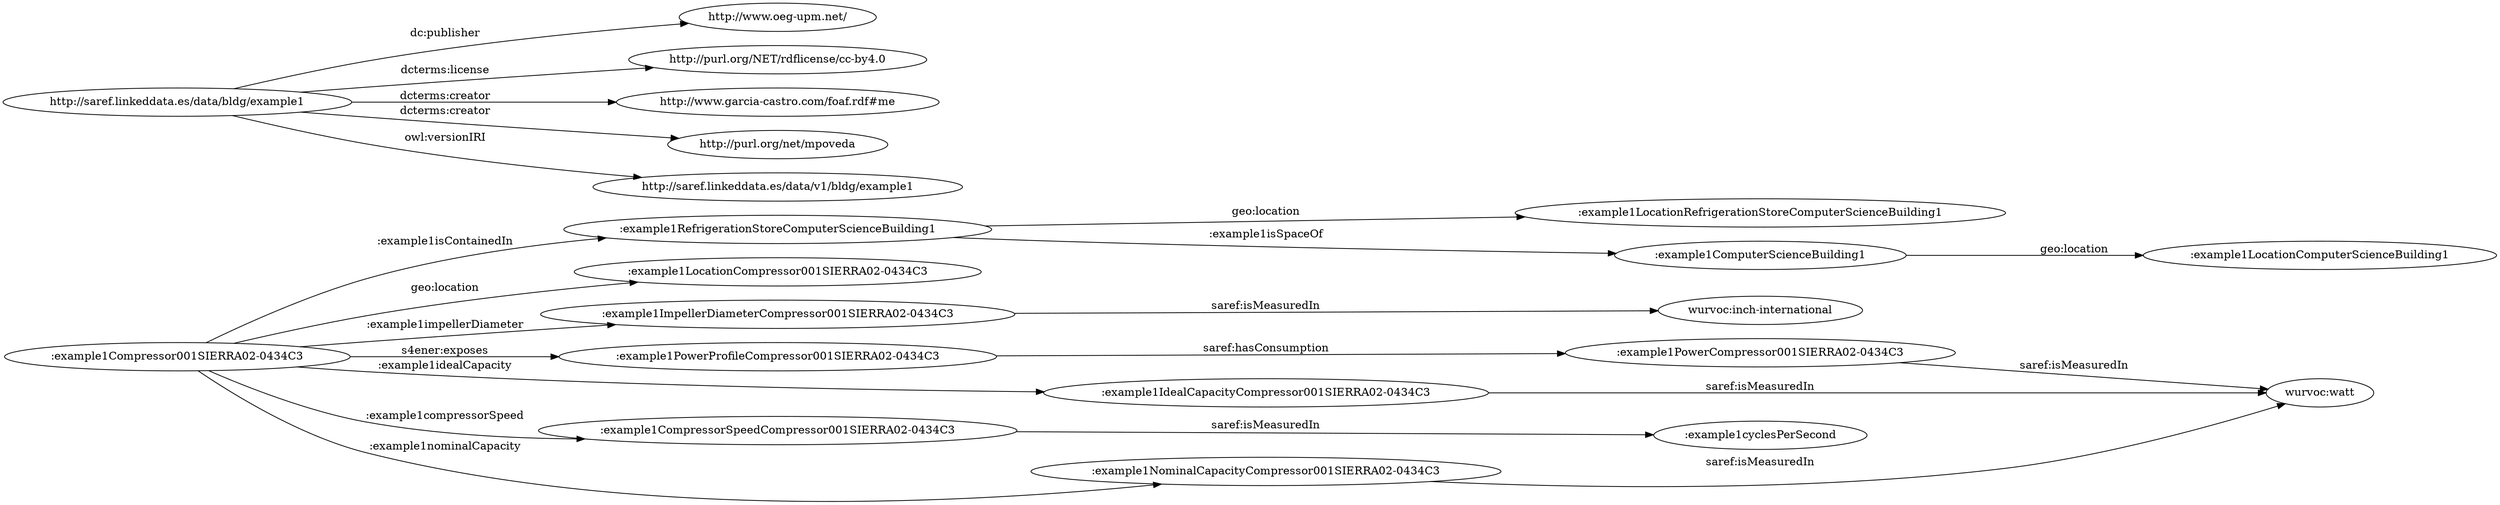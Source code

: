 digraph ar2dtool_diagram { 
rankdir=LR;
size="1501"
	":example1RefrigerationStoreComputerScienceBuilding1" -> ":example1LocationRefrigerationStoreComputerScienceBuilding1" [ label = "geo:location" ];
	":example1RefrigerationStoreComputerScienceBuilding1" -> ":example1ComputerScienceBuilding1" [ label = ":example1isSpaceOf" ];
	":example1Compressor001SIERRA02-0434C3" -> ":example1LocationCompressor001SIERRA02-0434C3" [ label = "geo:location" ];
	":example1Compressor001SIERRA02-0434C3" -> ":example1ImpellerDiameterCompressor001SIERRA02-0434C3" [ label = ":example1impellerDiameter" ];
	":example1Compressor001SIERRA02-0434C3" -> ":example1PowerProfileCompressor001SIERRA02-0434C3" [ label = "s4ener:exposes" ];
	":example1Compressor001SIERRA02-0434C3" -> ":example1IdealCapacityCompressor001SIERRA02-0434C3" [ label = ":example1idealCapacity" ];
	":example1Compressor001SIERRA02-0434C3" -> ":example1CompressorSpeedCompressor001SIERRA02-0434C3" [ label = ":example1compressorSpeed" ];
	":example1Compressor001SIERRA02-0434C3" -> ":example1RefrigerationStoreComputerScienceBuilding1" [ label = ":example1isContainedIn" ];
	":example1Compressor001SIERRA02-0434C3" -> ":example1NominalCapacityCompressor001SIERRA02-0434C3" [ label = ":example1nominalCapacity" ];
	":example1ImpellerDiameterCompressor001SIERRA02-0434C3" -> "wurvoc:inch-international" [ label = "saref:isMeasuredIn" ];
	":example1PowerProfileCompressor001SIERRA02-0434C3" -> ":example1PowerCompressor001SIERRA02-0434C3" [ label = "saref:hasConsumption" ];
	":example1CompressorSpeedCompressor001SIERRA02-0434C3" -> ":example1cyclesPerSecond" [ label = "saref:isMeasuredIn" ];
	":example1IdealCapacityCompressor001SIERRA02-0434C3" -> "wurvoc:watt" [ label = "saref:isMeasuredIn" ];
	":example1NominalCapacityCompressor001SIERRA02-0434C3" -> "wurvoc:watt" [ label = "saref:isMeasuredIn" ];
	":example1PowerCompressor001SIERRA02-0434C3" -> "wurvoc:watt" [ label = "saref:isMeasuredIn" ];
	"http://saref.linkeddata.es/data/bldg/example1" -> "http://www.oeg-upm.net/" [ label = "dc:publisher" ];
	"http://saref.linkeddata.es/data/bldg/example1" -> "http://purl.org/NET/rdflicense/cc-by4.0" [ label = "dcterms:license" ];
	"http://saref.linkeddata.es/data/bldg/example1" -> "http://www.garcia-castro.com/foaf.rdf#me" [ label = "dcterms:creator" ];
	"http://saref.linkeddata.es/data/bldg/example1" -> "http://purl.org/net/mpoveda" [ label = "dcterms:creator" ];
	"http://saref.linkeddata.es/data/bldg/example1" -> "http://saref.linkeddata.es/data/v1/bldg/example1" [ label = "owl:versionIRI" ];
	":example1ComputerScienceBuilding1" -> ":example1LocationComputerScienceBuilding1" [ label = "geo:location" ];

}
